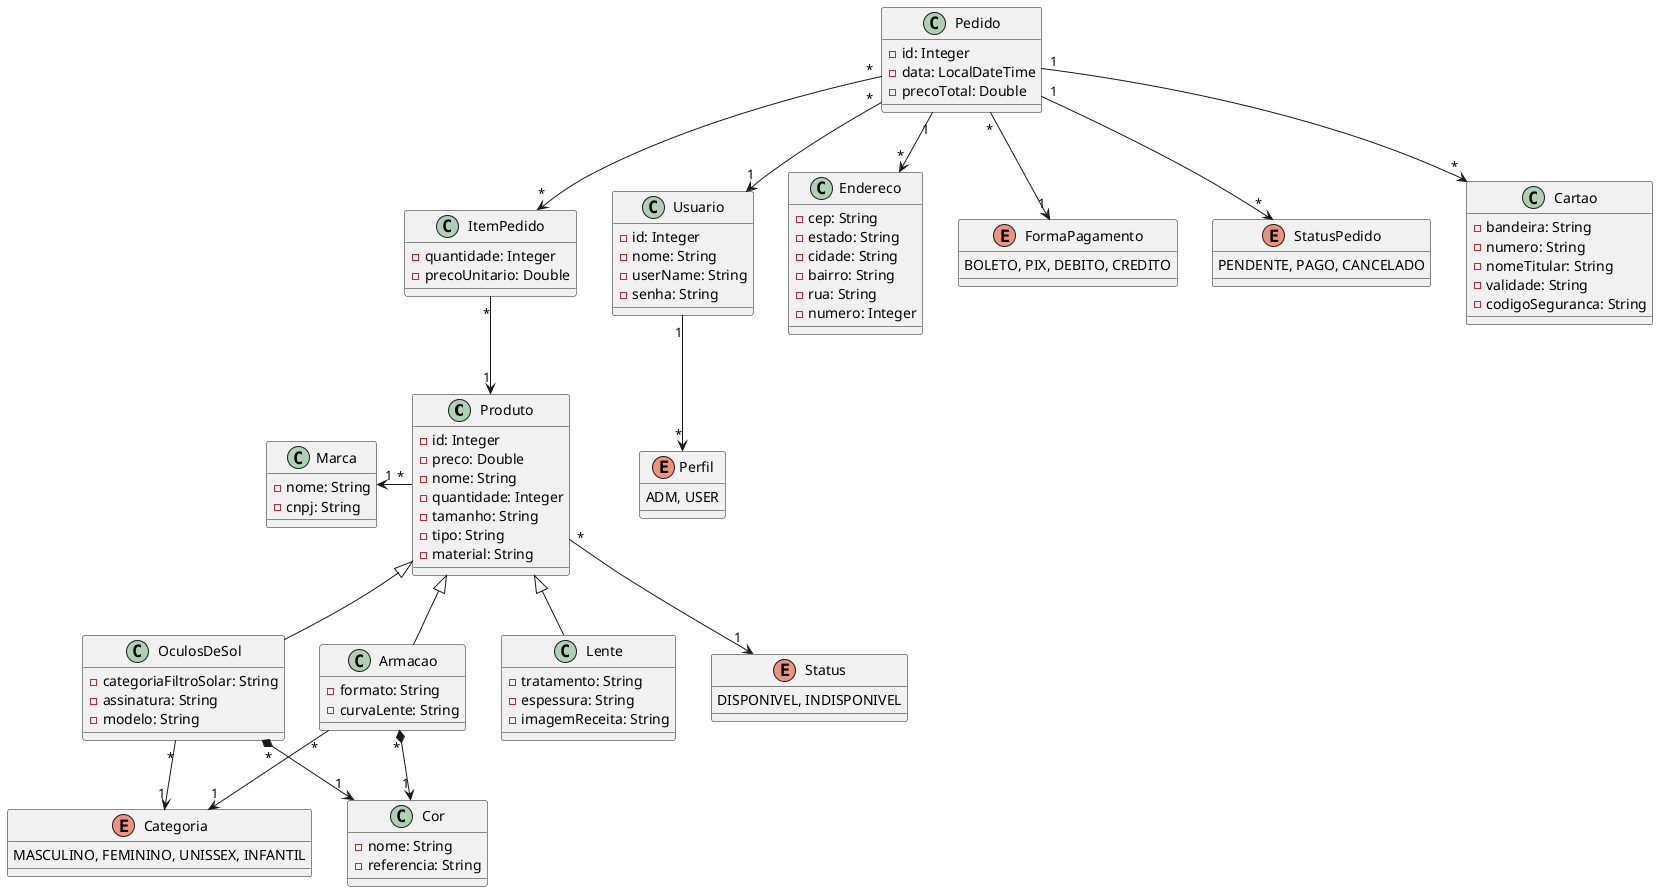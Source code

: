 @startuml
class Produto {
    - id: Integer
    - preco: Double
    - nome: String
    - quantidade: Integer
    - tamanho: String
    - tipo: String
    - material: String
}

class OculosDeSol extends Produto {
    - categoriaFiltroSolar: String
    - assinatura: String
    - modelo: String
}

class Armacao extends Produto {
    - formato: String
    - curvaLente: String
}

class Lente extends Produto{
    - tratamento: String
    - espessura: String
    - imagemReceita: String
}

class Pedido {
    - id: Integer
    - data: LocalDateTime
    - precoTotal: Double
}

class ItemPedido {
    - quantidade: Integer
    - precoUnitario: Double
}

class Usuario {
    - id: Integer
    - nome: String
    - userName: String
    - senha: String
}

class Endereco {
    - cep: String
    - estado: String
    - cidade: String
    - bairro: String
    - rua: String
    - numero: Integer
}

enum FormaPagamento {
    BOLETO, PIX, DEBITO, CREDITO
}

enum Categoria {
    MASCULINO, FEMININO, UNISSEX, INFANTIL
}

enum StatusPedido {
    PENDENTE, PAGO, CANCELADO
}

enum Status {
    DISPONIVEL, INDISPONIVEL
}
enum Perfil {
    ADM, USER
}

class Cartao {
    - bandeira: String
    - numero: String
    - nomeTitular: String
    - validade: String
    - codigoSeguranca: String
}

class Cor {
    - nome: String
    - referencia: String
}

Class Marca { 
    - nome: String
    - cnpj: String
}

Armacao     "*" *--> "1" Cor
Armacao     "*"  --> "1" Categoria

Produto     "*" -left-> "1"  Marca
Produto     "*" --> "1"  Status

OculosDeSol "*" *--> "1" Cor
OculosDeSol "*"  --> "1" Categoria

Pedido      "*" --> "1"  Usuario
Pedido      "*" --> "*"  ItemPedido
Pedido      "*" --> "1"  FormaPagamento
Pedido      "1" --> "*"  Endereco
Pedido      "1" --> "*"  Cartao
Pedido      "1" --> "*"  StatusPedido

ItemPedido  "*" --> "1"  Produto

Usuario     "1" --> "*"  Perfil
@enduml
